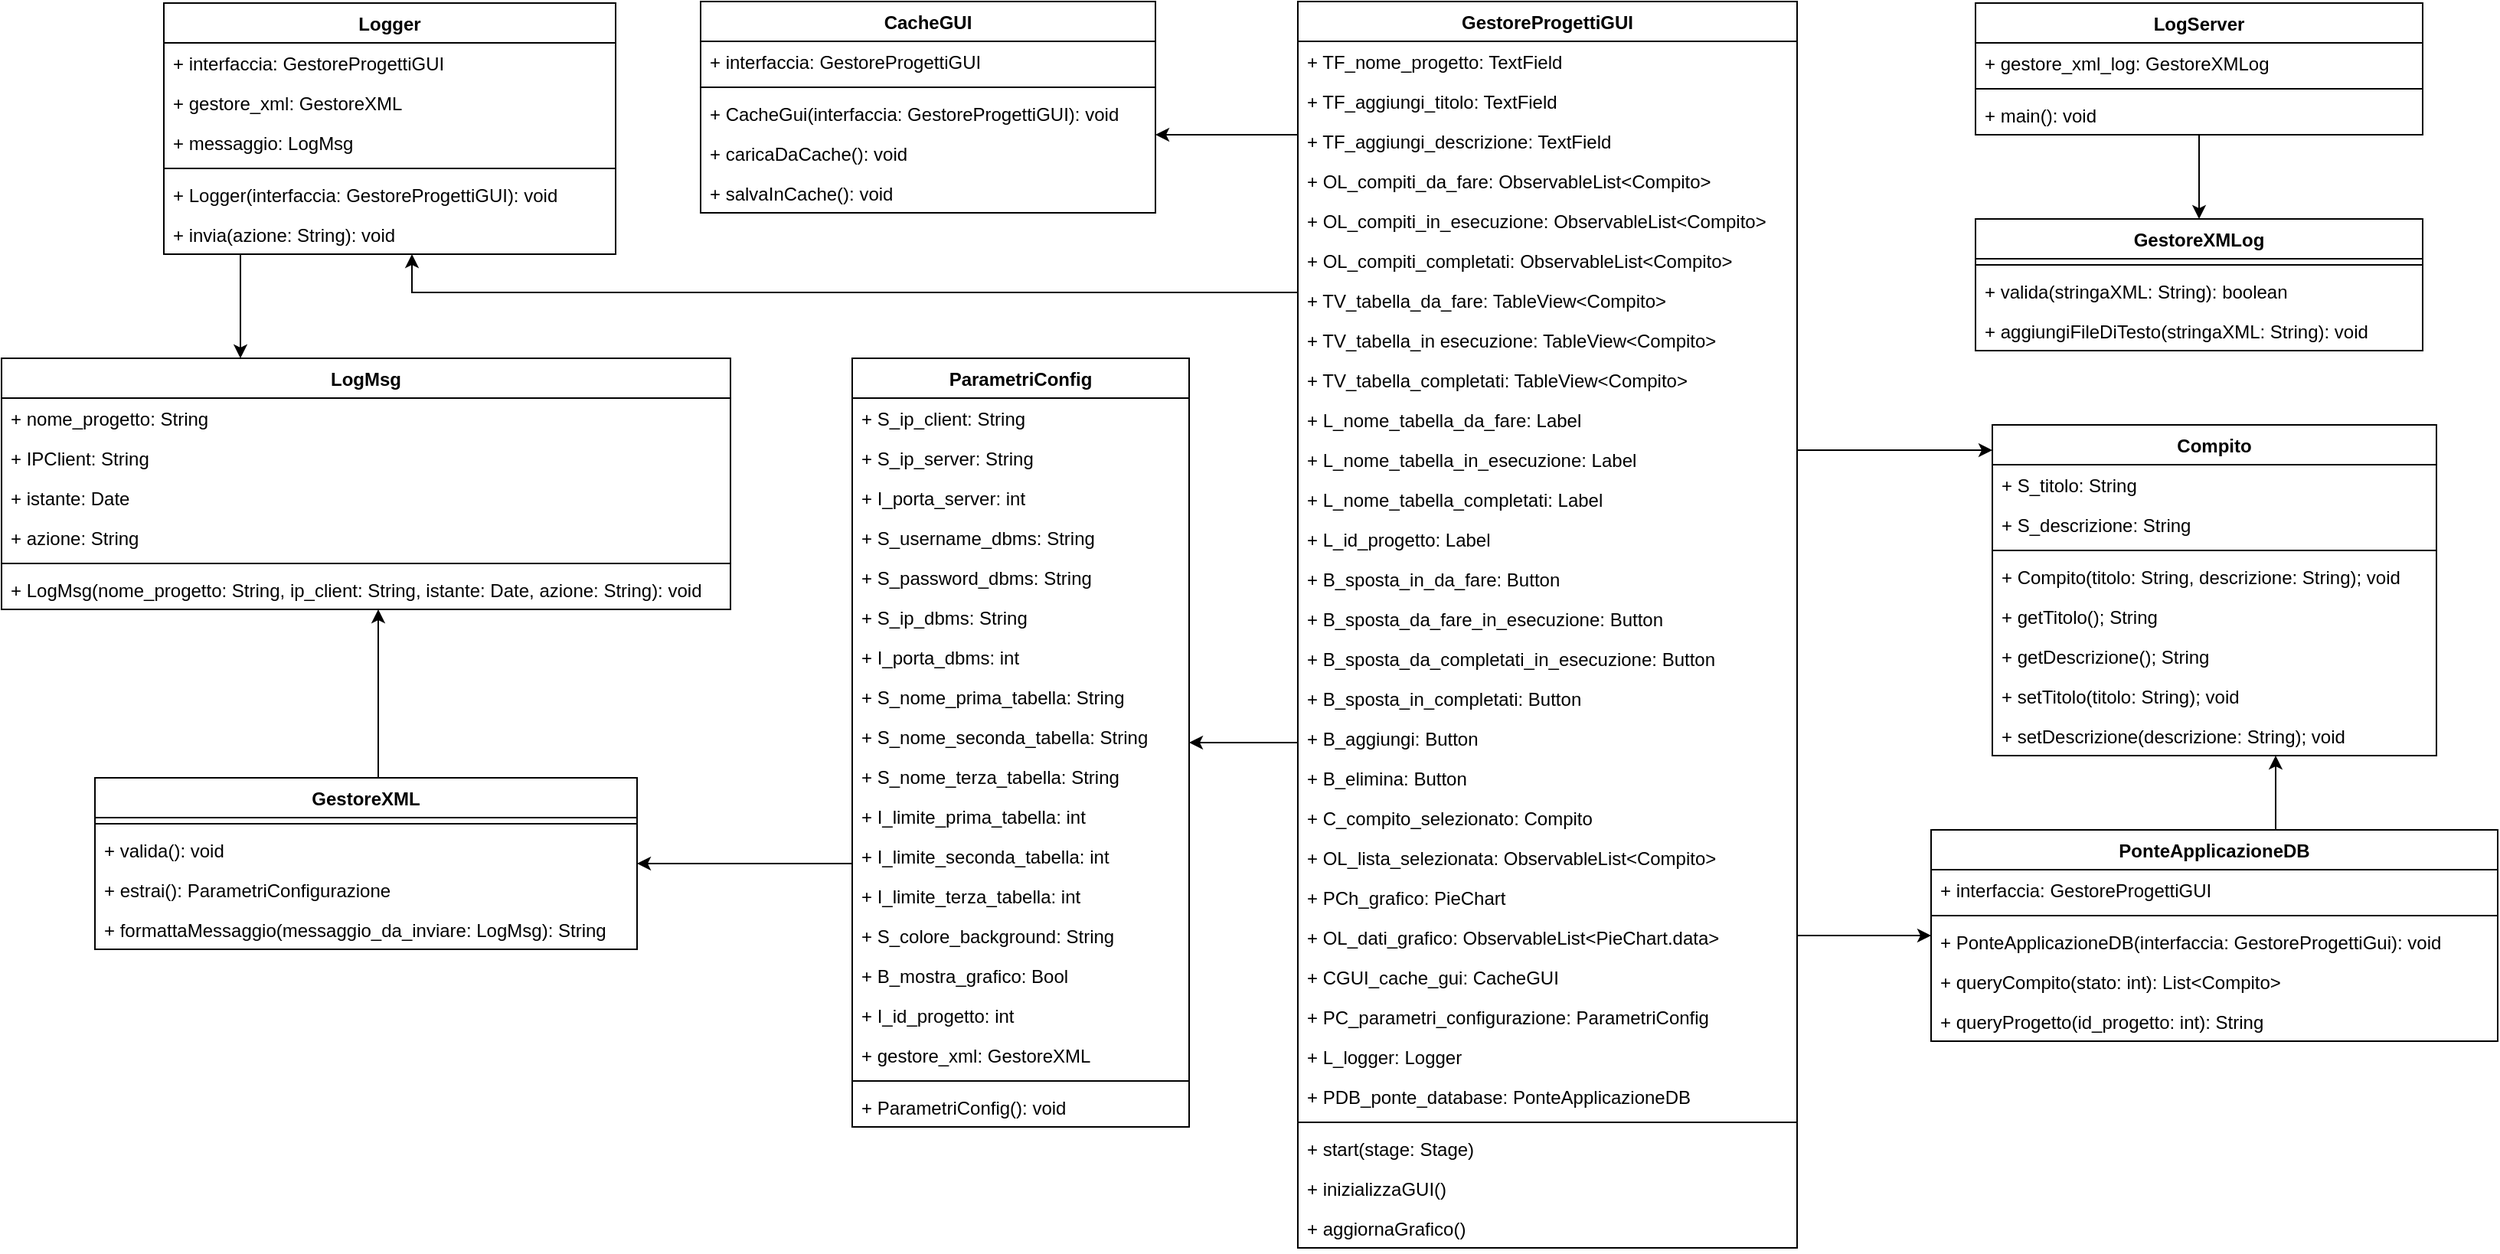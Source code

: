 <mxfile version="11.1.4" type="device"><diagram id="6nj99goFjxHXfL-2suWd" name="Page-1"><mxGraphModel dx="1449" dy="746" grid="0" gridSize="10" guides="1" tooltips="1" connect="1" arrows="1" fold="1" page="1" pageScale="1" pageWidth="1654" pageHeight="1169" background="none" math="0" shadow="0"><root><mxCell id="0"/><mxCell id="1" parent="0"/><mxCell id="vWWzzDCcb0T85775r7cs-12" value="" style="edgeStyle=orthogonalEdgeStyle;rounded=0;orthogonalLoop=1;jettySize=auto;html=1;" parent="1" source="vWWzzDCcb0T85775r7cs-1" target="vWWzzDCcb0T85775r7cs-8" edge="1"><mxGeometry relative="1" as="geometry"><Array as="points"><mxPoint x="843" y="594"/><mxPoint x="843" y="594"/></Array></mxGeometry></mxCell><mxCell id="vWWzzDCcb0T85775r7cs-17" value="" style="edgeStyle=orthogonalEdgeStyle;rounded=0;orthogonalLoop=1;jettySize=auto;html=1;" parent="1" source="vWWzzDCcb0T85775r7cs-1" target="vWWzzDCcb0T85775r7cs-13" edge="1"><mxGeometry relative="1" as="geometry"><Array as="points"><mxPoint x="799" y="197"/><mxPoint x="799" y="197"/></Array></mxGeometry></mxCell><mxCell id="KaFn5cHSQc4NppSN68tF-23" style="edgeStyle=orthogonalEdgeStyle;rounded=0;orthogonalLoop=1;jettySize=auto;html=1;" parent="1" source="vWWzzDCcb0T85775r7cs-1" target="KaFn5cHSQc4NppSN68tF-17" edge="1"><mxGeometry relative="1" as="geometry"><Array as="points"><mxPoint x="282" y="300"/></Array></mxGeometry></mxCell><mxCell id="vWWzzDCcb0T85775r7cs-1" value="GestoreProgettiGUI" style="swimlane;fontStyle=1;align=center;verticalAlign=top;childLayout=stackLayout;horizontal=1;startSize=26;horizontalStack=0;resizeParent=1;resizeParentMax=0;resizeLast=0;collapsible=1;marginBottom=0;perimeter=rectanglePerimeter;" parent="1" vertex="1"><mxGeometry x="860.5" y="110" width="326" height="814" as="geometry"><mxRectangle x="664" y="130" width="140" height="26" as="alternateBounds"/></mxGeometry></mxCell><mxCell id="vWWzzDCcb0T85775r7cs-2" value="+ TF_nome_progetto: TextField" style="text;strokeColor=none;fillColor=none;align=left;verticalAlign=top;spacingLeft=4;spacingRight=4;overflow=hidden;rotatable=0;points=[[0,0.5],[1,0.5]];portConstraint=eastwest;" parent="vWWzzDCcb0T85775r7cs-1" vertex="1"><mxGeometry y="26" width="326" height="26" as="geometry"/></mxCell><mxCell id="PXrPjaLNuYyIt7uztmEN-1" value="+ TF_aggiungi_titolo: TextField" style="text;strokeColor=none;fillColor=none;align=left;verticalAlign=top;spacingLeft=4;spacingRight=4;overflow=hidden;rotatable=0;points=[[0,0.5],[1,0.5]];portConstraint=eastwest;" vertex="1" parent="vWWzzDCcb0T85775r7cs-1"><mxGeometry y="52" width="326" height="26" as="geometry"/></mxCell><mxCell id="PXrPjaLNuYyIt7uztmEN-2" value="+ TF_aggiungi_descrizione: TextField" style="text;strokeColor=none;fillColor=none;align=left;verticalAlign=top;spacingLeft=4;spacingRight=4;overflow=hidden;rotatable=0;points=[[0,0.5],[1,0.5]];portConstraint=eastwest;" vertex="1" parent="vWWzzDCcb0T85775r7cs-1"><mxGeometry y="78" width="326" height="26" as="geometry"/></mxCell><mxCell id="vWWzzDCcb0T85775r7cs-53" value="+ OL_compiti_da_fare: ObservableList&lt;Compito&gt;" style="text;strokeColor=none;fillColor=none;align=left;verticalAlign=top;spacingLeft=4;spacingRight=4;overflow=hidden;rotatable=0;points=[[0,0.5],[1,0.5]];portConstraint=eastwest;" parent="vWWzzDCcb0T85775r7cs-1" vertex="1"><mxGeometry y="104" width="326" height="26" as="geometry"/></mxCell><mxCell id="dXpa8FaBh7qvM4R2iBo3-2" value="+ OL_compiti_in_esecuzione: ObservableList&lt;Compito&gt;" style="text;strokeColor=none;fillColor=none;align=left;verticalAlign=top;spacingLeft=4;spacingRight=4;overflow=hidden;rotatable=0;points=[[0,0.5],[1,0.5]];portConstraint=eastwest;" parent="vWWzzDCcb0T85775r7cs-1" vertex="1"><mxGeometry y="130" width="326" height="26" as="geometry"/></mxCell><mxCell id="dXpa8FaBh7qvM4R2iBo3-3" value="+ OL_compiti_completati: ObservableList&lt;Compito&gt;" style="text;strokeColor=none;fillColor=none;align=left;verticalAlign=top;spacingLeft=4;spacingRight=4;overflow=hidden;rotatable=0;points=[[0,0.5],[1,0.5]];portConstraint=eastwest;" parent="vWWzzDCcb0T85775r7cs-1" vertex="1"><mxGeometry y="156" width="326" height="26" as="geometry"/></mxCell><mxCell id="vWWzzDCcb0T85775r7cs-26" value="+ TV_tabella_da_fare: TableView&lt;Compito&gt;" style="text;strokeColor=none;fillColor=none;align=left;verticalAlign=top;spacingLeft=4;spacingRight=4;overflow=hidden;rotatable=0;points=[[0,0.5],[1,0.5]];portConstraint=eastwest;" parent="vWWzzDCcb0T85775r7cs-1" vertex="1"><mxGeometry y="182" width="326" height="26" as="geometry"/></mxCell><mxCell id="vWWzzDCcb0T85775r7cs-29" value="+ TV_tabella_in esecuzione: TableView&lt;Compito&gt;" style="text;strokeColor=none;fillColor=none;align=left;verticalAlign=top;spacingLeft=4;spacingRight=4;overflow=hidden;rotatable=0;points=[[0,0.5],[1,0.5]];portConstraint=eastwest;" parent="vWWzzDCcb0T85775r7cs-1" vertex="1"><mxGeometry y="208" width="326" height="26" as="geometry"/></mxCell><mxCell id="vWWzzDCcb0T85775r7cs-30" value="+ TV_tabella_completati: TableView&lt;Compito&gt;" style="text;strokeColor=none;fillColor=none;align=left;verticalAlign=top;spacingLeft=4;spacingRight=4;overflow=hidden;rotatable=0;points=[[0,0.5],[1,0.5]];portConstraint=eastwest;" parent="vWWzzDCcb0T85775r7cs-1" vertex="1"><mxGeometry y="234" width="326" height="26" as="geometry"/></mxCell><mxCell id="vWWzzDCcb0T85775r7cs-27" value="+ L_nome_tabella_da_fare: Label" style="text;strokeColor=none;fillColor=none;align=left;verticalAlign=top;spacingLeft=4;spacingRight=4;overflow=hidden;rotatable=0;points=[[0,0.5],[1,0.5]];portConstraint=eastwest;" parent="vWWzzDCcb0T85775r7cs-1" vertex="1"><mxGeometry y="260" width="326" height="26" as="geometry"/></mxCell><mxCell id="vWWzzDCcb0T85775r7cs-33" value="+ L_nome_tabella_in_esecuzione: Label" style="text;strokeColor=none;fillColor=none;align=left;verticalAlign=top;spacingLeft=4;spacingRight=4;overflow=hidden;rotatable=0;points=[[0,0.5],[1,0.5]];portConstraint=eastwest;" parent="vWWzzDCcb0T85775r7cs-1" vertex="1"><mxGeometry y="286" width="326" height="26" as="geometry"/></mxCell><mxCell id="vWWzzDCcb0T85775r7cs-34" value="+ L_nome_tabella_completati: Label" style="text;strokeColor=none;fillColor=none;align=left;verticalAlign=top;spacingLeft=4;spacingRight=4;overflow=hidden;rotatable=0;points=[[0,0.5],[1,0.5]];portConstraint=eastwest;" parent="vWWzzDCcb0T85775r7cs-1" vertex="1"><mxGeometry y="312" width="326" height="26" as="geometry"/></mxCell><mxCell id="KaFn5cHSQc4NppSN68tF-7" value="+ L_id_progetto: Label" style="text;strokeColor=none;fillColor=none;align=left;verticalAlign=top;spacingLeft=4;spacingRight=4;overflow=hidden;rotatable=0;points=[[0,0.5],[1,0.5]];portConstraint=eastwest;" parent="vWWzzDCcb0T85775r7cs-1" vertex="1"><mxGeometry y="338" width="326" height="26" as="geometry"/></mxCell><mxCell id="vWWzzDCcb0T85775r7cs-37" value="+ B_sposta_in_da_fare: Button" style="text;align=left;verticalAlign=top;spacingLeft=4;spacingRight=4;overflow=hidden;rotatable=0;points=[[0,0.5],[1,0.5]];portConstraint=eastwest;" parent="vWWzzDCcb0T85775r7cs-1" vertex="1"><mxGeometry y="364" width="326" height="26" as="geometry"/></mxCell><mxCell id="vWWzzDCcb0T85775r7cs-38" value="+ B_sposta_da_fare_in_esecuzione: Button" style="text;strokeColor=none;fillColor=none;align=left;verticalAlign=top;spacingLeft=4;spacingRight=4;overflow=hidden;rotatable=0;points=[[0,0.5],[1,0.5]];portConstraint=eastwest;" parent="vWWzzDCcb0T85775r7cs-1" vertex="1"><mxGeometry y="390" width="326" height="26" as="geometry"/></mxCell><mxCell id="vWWzzDCcb0T85775r7cs-39" value="+ B_sposta_da_completati_in_esecuzione: Button" style="text;strokeColor=none;fillColor=none;align=left;verticalAlign=top;spacingLeft=4;spacingRight=4;overflow=hidden;rotatable=0;points=[[0,0.5],[1,0.5]];portConstraint=eastwest;" parent="vWWzzDCcb0T85775r7cs-1" vertex="1"><mxGeometry y="416" width="326" height="26" as="geometry"/></mxCell><mxCell id="dXpa8FaBh7qvM4R2iBo3-4" value="+ B_sposta_in_completati: Button" style="text;strokeColor=none;fillColor=none;align=left;verticalAlign=top;spacingLeft=4;spacingRight=4;overflow=hidden;rotatable=0;points=[[0,0.5],[1,0.5]];portConstraint=eastwest;" parent="vWWzzDCcb0T85775r7cs-1" vertex="1"><mxGeometry y="442" width="326" height="26" as="geometry"/></mxCell><mxCell id="vWWzzDCcb0T85775r7cs-44" value="+ B_aggiungi: Button" style="text;strokeColor=none;fillColor=none;align=left;verticalAlign=top;spacingLeft=4;spacingRight=4;overflow=hidden;rotatable=0;points=[[0,0.5],[1,0.5]];portConstraint=eastwest;" parent="vWWzzDCcb0T85775r7cs-1" vertex="1"><mxGeometry y="468" width="326" height="26" as="geometry"/></mxCell><mxCell id="vWWzzDCcb0T85775r7cs-45" value="+ B_elimina: Button" style="text;strokeColor=none;fillColor=none;align=left;verticalAlign=top;spacingLeft=4;spacingRight=4;overflow=hidden;rotatable=0;points=[[0,0.5],[1,0.5]];portConstraint=eastwest;" parent="vWWzzDCcb0T85775r7cs-1" vertex="1"><mxGeometry y="494" width="326" height="26" as="geometry"/></mxCell><mxCell id="KaFn5cHSQc4NppSN68tF-2" value="+ C_compito_selezionato: Compito" style="text;strokeColor=none;fillColor=none;align=left;verticalAlign=top;spacingLeft=4;spacingRight=4;overflow=hidden;rotatable=0;points=[[0,0.5],[1,0.5]];portConstraint=eastwest;" parent="vWWzzDCcb0T85775r7cs-1" vertex="1"><mxGeometry y="520" width="326" height="26" as="geometry"/></mxCell><mxCell id="KaFn5cHSQc4NppSN68tF-3" value="+ OL_lista_selezionata: ObservableList&lt;Compito&gt;" style="text;strokeColor=none;fillColor=none;align=left;verticalAlign=top;spacingLeft=4;spacingRight=4;overflow=hidden;rotatable=0;points=[[0,0.5],[1,0.5]];portConstraint=eastwest;" parent="vWWzzDCcb0T85775r7cs-1" vertex="1"><mxGeometry y="546" width="326" height="26" as="geometry"/></mxCell><mxCell id="KaFn5cHSQc4NppSN68tF-4" value="+ PCh_grafico: PieChart" style="text;strokeColor=none;fillColor=none;align=left;verticalAlign=top;spacingLeft=4;spacingRight=4;overflow=hidden;rotatable=0;points=[[0,0.5],[1,0.5]];portConstraint=eastwest;" parent="vWWzzDCcb0T85775r7cs-1" vertex="1"><mxGeometry y="572" width="326" height="26" as="geometry"/></mxCell><mxCell id="KaFn5cHSQc4NppSN68tF-5" value="+ OL_dati_grafico: ObservableList&lt;PieChart.data&gt;" style="text;strokeColor=none;fillColor=none;align=left;verticalAlign=top;spacingLeft=4;spacingRight=4;overflow=hidden;rotatable=0;points=[[0,0.5],[1,0.5]];portConstraint=eastwest;" parent="vWWzzDCcb0T85775r7cs-1" vertex="1"><mxGeometry y="598" width="326" height="26" as="geometry"/></mxCell><mxCell id="vWWzzDCcb0T85775r7cs-40" value="+ CGUI_cache_gui: CacheGUI" style="text;strokeColor=none;fillColor=none;align=left;verticalAlign=top;spacingLeft=4;spacingRight=4;overflow=hidden;rotatable=0;points=[[0,0.5],[1,0.5]];portConstraint=eastwest;" parent="vWWzzDCcb0T85775r7cs-1" vertex="1"><mxGeometry y="624" width="326" height="26" as="geometry"/></mxCell><mxCell id="vWWzzDCcb0T85775r7cs-41" value="+ PC_parametri_configurazione: ParametriConfig" style="text;strokeColor=none;fillColor=none;align=left;verticalAlign=top;spacingLeft=4;spacingRight=4;overflow=hidden;rotatable=0;points=[[0,0.5],[1,0.5]];portConstraint=eastwest;" parent="vWWzzDCcb0T85775r7cs-1" vertex="1"><mxGeometry y="650" width="326" height="26" as="geometry"/></mxCell><mxCell id="KaFn5cHSQc4NppSN68tF-1" value="+ L_logger: Logger" style="text;strokeColor=none;fillColor=none;align=left;verticalAlign=top;spacingLeft=4;spacingRight=4;overflow=hidden;rotatable=0;points=[[0,0.5],[1,0.5]];portConstraint=eastwest;" parent="vWWzzDCcb0T85775r7cs-1" vertex="1"><mxGeometry y="676" width="326" height="26" as="geometry"/></mxCell><mxCell id="KaFn5cHSQc4NppSN68tF-6" value="+ PDB_ponte_database: PonteApplicazioneDB" style="text;strokeColor=none;fillColor=none;align=left;verticalAlign=top;spacingLeft=4;spacingRight=4;overflow=hidden;rotatable=0;points=[[0,0.5],[1,0.5]];portConstraint=eastwest;" parent="vWWzzDCcb0T85775r7cs-1" vertex="1"><mxGeometry y="702" width="326" height="26" as="geometry"/></mxCell><mxCell id="vWWzzDCcb0T85775r7cs-3" value="" style="line;strokeWidth=1;fillColor=none;align=left;verticalAlign=middle;spacingTop=-1;spacingLeft=3;spacingRight=3;rotatable=0;labelPosition=right;points=[];portConstraint=eastwest;" parent="vWWzzDCcb0T85775r7cs-1" vertex="1"><mxGeometry y="728" width="326" height="8" as="geometry"/></mxCell><mxCell id="vWWzzDCcb0T85775r7cs-4" value="+ start(stage: Stage)" style="text;strokeColor=none;fillColor=none;align=left;verticalAlign=top;spacingLeft=4;spacingRight=4;overflow=hidden;rotatable=0;points=[[0,0.5],[1,0.5]];portConstraint=eastwest;" parent="vWWzzDCcb0T85775r7cs-1" vertex="1"><mxGeometry y="736" width="326" height="26" as="geometry"/></mxCell><mxCell id="vWWzzDCcb0T85775r7cs-66" value="+ inizializzaGUI()" style="text;strokeColor=none;fillColor=none;align=left;verticalAlign=top;spacingLeft=4;spacingRight=4;overflow=hidden;rotatable=0;points=[[0,0.5],[1,0.5]];portConstraint=eastwest;" parent="vWWzzDCcb0T85775r7cs-1" vertex="1"><mxGeometry y="762" width="326" height="26" as="geometry"/></mxCell><mxCell id="KaFn5cHSQc4NppSN68tF-8" value="+ aggiornaGrafico()" style="text;strokeColor=none;fillColor=none;align=left;verticalAlign=top;spacingLeft=4;spacingRight=4;overflow=hidden;rotatable=0;points=[[0,0.5],[1,0.5]];portConstraint=eastwest;" parent="vWWzzDCcb0T85775r7cs-1" vertex="1"><mxGeometry y="788" width="326" height="26" as="geometry"/></mxCell><mxCell id="vWWzzDCcb0T85775r7cs-52" value="" style="edgeStyle=orthogonalEdgeStyle;rounded=0;orthogonalLoop=1;jettySize=auto;html=1;" parent="1" source="vWWzzDCcb0T85775r7cs-1" target="vWWzzDCcb0T85775r7cs-48" edge="1"><mxGeometry relative="1" as="geometry"><Array as="points"><mxPoint x="1286" y="403"/><mxPoint x="1286" y="403"/></Array></mxGeometry></mxCell><mxCell id="vWWzzDCcb0T85775r7cs-13" value="CacheGUI" style="swimlane;fontStyle=1;align=center;verticalAlign=top;childLayout=stackLayout;horizontal=1;startSize=26;horizontalStack=0;resizeParent=1;resizeParentMax=0;resizeLast=0;collapsible=1;marginBottom=0;" parent="1" vertex="1"><mxGeometry x="470.5" y="110" width="297" height="138" as="geometry"/></mxCell><mxCell id="vWWzzDCcb0T85775r7cs-14" value="+ interfaccia: GestoreProgettiGUI" style="text;strokeColor=none;fillColor=none;align=left;verticalAlign=top;spacingLeft=4;spacingRight=4;overflow=hidden;rotatable=0;points=[[0,0.5],[1,0.5]];portConstraint=eastwest;" parent="vWWzzDCcb0T85775r7cs-13" vertex="1"><mxGeometry y="26" width="297" height="26" as="geometry"/></mxCell><mxCell id="vWWzzDCcb0T85775r7cs-15" value="" style="line;strokeWidth=1;fillColor=none;align=left;verticalAlign=middle;spacingTop=-1;spacingLeft=3;spacingRight=3;rotatable=0;labelPosition=right;points=[];portConstraint=eastwest;" parent="vWWzzDCcb0T85775r7cs-13" vertex="1"><mxGeometry y="52" width="297" height="8" as="geometry"/></mxCell><mxCell id="vWWzzDCcb0T85775r7cs-16" value="+ CacheGui(interfaccia: GestoreProgettiGUI): void" style="text;strokeColor=none;fillColor=none;align=left;verticalAlign=top;spacingLeft=4;spacingRight=4;overflow=hidden;rotatable=0;points=[[0,0.5],[1,0.5]];portConstraint=eastwest;" parent="vWWzzDCcb0T85775r7cs-13" vertex="1"><mxGeometry y="60" width="297" height="26" as="geometry"/></mxCell><mxCell id="KaFn5cHSQc4NppSN68tF-12" value="+ caricaDaCache(): void" style="text;strokeColor=none;fillColor=none;align=left;verticalAlign=top;spacingLeft=4;spacingRight=4;overflow=hidden;rotatable=0;points=[[0,0.5],[1,0.5]];portConstraint=eastwest;" parent="vWWzzDCcb0T85775r7cs-13" vertex="1"><mxGeometry y="86" width="297" height="26" as="geometry"/></mxCell><mxCell id="KaFn5cHSQc4NppSN68tF-13" value="+ salvaInCache(): void" style="text;strokeColor=none;fillColor=none;align=left;verticalAlign=top;spacingLeft=4;spacingRight=4;overflow=hidden;rotatable=0;points=[[0,0.5],[1,0.5]];portConstraint=eastwest;" parent="vWWzzDCcb0T85775r7cs-13" vertex="1"><mxGeometry y="112" width="297" height="26" as="geometry"/></mxCell><mxCell id="guGwcE-C-cMD1hSGX_DN-12" value="" style="edgeStyle=orthogonalEdgeStyle;rounded=0;orthogonalLoop=1;jettySize=auto;html=1;" parent="1" source="vWWzzDCcb0T85775r7cs-1" target="guGwcE-C-cMD1hSGX_DN-23" edge="1"><mxGeometry relative="1" as="geometry"><Array as="points"><mxPoint x="1211" y="720"/><mxPoint x="1211" y="720"/></Array></mxGeometry></mxCell><mxCell id="vWWzzDCcb0T85775r7cs-48" value="Compito" style="swimlane;fontStyle=1;align=center;verticalAlign=top;childLayout=stackLayout;horizontal=1;startSize=26;horizontalStack=0;resizeParent=1;resizeParentMax=0;resizeLast=0;collapsible=1;marginBottom=0;" parent="1" vertex="1"><mxGeometry x="1314" y="386.5" width="290" height="216" as="geometry"/></mxCell><mxCell id="vWWzzDCcb0T85775r7cs-49" value="+ S_titolo: String" style="text;strokeColor=none;fillColor=none;align=left;verticalAlign=top;spacingLeft=4;spacingRight=4;overflow=hidden;rotatable=0;points=[[0,0.5],[1,0.5]];portConstraint=eastwest;" parent="vWWzzDCcb0T85775r7cs-48" vertex="1"><mxGeometry y="26" width="290" height="26" as="geometry"/></mxCell><mxCell id="vWWzzDCcb0T85775r7cs-54" value="+ S_descrizione: String" style="text;strokeColor=none;fillColor=none;align=left;verticalAlign=top;spacingLeft=4;spacingRight=4;overflow=hidden;rotatable=0;points=[[0,0.5],[1,0.5]];portConstraint=eastwest;" parent="vWWzzDCcb0T85775r7cs-48" vertex="1"><mxGeometry y="52" width="290" height="26" as="geometry"/></mxCell><mxCell id="vWWzzDCcb0T85775r7cs-50" value="" style="line;strokeWidth=1;fillColor=none;align=left;verticalAlign=middle;spacingTop=-1;spacingLeft=3;spacingRight=3;rotatable=0;labelPosition=right;points=[];portConstraint=eastwest;" parent="vWWzzDCcb0T85775r7cs-48" vertex="1"><mxGeometry y="78" width="290" height="8" as="geometry"/></mxCell><mxCell id="vWWzzDCcb0T85775r7cs-51" value="+ Compito(titolo: String, descrizione: String); void" style="text;strokeColor=none;fillColor=none;align=left;verticalAlign=top;spacingLeft=4;spacingRight=4;overflow=hidden;rotatable=0;points=[[0,0.5],[1,0.5]];portConstraint=eastwest;" parent="vWWzzDCcb0T85775r7cs-48" vertex="1"><mxGeometry y="86" width="290" height="26" as="geometry"/></mxCell><mxCell id="KaFn5cHSQc4NppSN68tF-35" value="+ getTitolo(); String" style="text;strokeColor=none;fillColor=none;align=left;verticalAlign=top;spacingLeft=4;spacingRight=4;overflow=hidden;rotatable=0;points=[[0,0.5],[1,0.5]];portConstraint=eastwest;" parent="vWWzzDCcb0T85775r7cs-48" vertex="1"><mxGeometry y="112" width="290" height="26" as="geometry"/></mxCell><mxCell id="KaFn5cHSQc4NppSN68tF-37" value="+ getDescrizione(); String" style="text;strokeColor=none;fillColor=none;align=left;verticalAlign=top;spacingLeft=4;spacingRight=4;overflow=hidden;rotatable=0;points=[[0,0.5],[1,0.5]];portConstraint=eastwest;" parent="vWWzzDCcb0T85775r7cs-48" vertex="1"><mxGeometry y="138" width="290" height="26" as="geometry"/></mxCell><mxCell id="KaFn5cHSQc4NppSN68tF-36" value="+ setTitolo(titolo: String); void" style="text;strokeColor=none;fillColor=none;align=left;verticalAlign=top;spacingLeft=4;spacingRight=4;overflow=hidden;rotatable=0;points=[[0,0.5],[1,0.5]];portConstraint=eastwest;" parent="vWWzzDCcb0T85775r7cs-48" vertex="1"><mxGeometry y="164" width="290" height="26" as="geometry"/></mxCell><mxCell id="KaFn5cHSQc4NppSN68tF-38" value="+ setDescrizione(descrizione: String); void" style="text;strokeColor=none;fillColor=none;align=left;verticalAlign=top;spacingLeft=4;spacingRight=4;overflow=hidden;rotatable=0;points=[[0,0.5],[1,0.5]];portConstraint=eastwest;" parent="vWWzzDCcb0T85775r7cs-48" vertex="1"><mxGeometry y="190" width="290" height="26" as="geometry"/></mxCell><mxCell id="KaFn5cHSQc4NppSN68tF-61" style="edgeStyle=orthogonalEdgeStyle;rounded=0;orthogonalLoop=1;jettySize=auto;html=1;" parent="1" source="vWWzzDCcb0T85775r7cs-8" target="KaFn5cHSQc4NppSN68tF-52" edge="1"><mxGeometry relative="1" as="geometry"><Array as="points"><mxPoint x="539" y="673"/><mxPoint x="539" y="673"/></Array></mxGeometry></mxCell><mxCell id="vWWzzDCcb0T85775r7cs-8" value="ParametriConfig" style="swimlane;fontStyle=1;align=center;verticalAlign=top;childLayout=stackLayout;horizontal=1;startSize=26;horizontalStack=0;resizeParent=1;resizeParentMax=0;resizeLast=0;collapsible=1;marginBottom=0;" parent="1" vertex="1"><mxGeometry x="569.5" y="343" width="220" height="502" as="geometry"/></mxCell><mxCell id="vWWzzDCcb0T85775r7cs-9" value="+ S_ip_client: String" style="text;strokeColor=none;fillColor=none;align=left;verticalAlign=top;spacingLeft=4;spacingRight=4;overflow=hidden;rotatable=0;points=[[0,0.5],[1,0.5]];portConstraint=eastwest;" parent="vWWzzDCcb0T85775r7cs-8" vertex="1"><mxGeometry y="26" width="220" height="26" as="geometry"/></mxCell><mxCell id="vWWzzDCcb0T85775r7cs-56" value="+ S_ip_server: String" style="text;strokeColor=none;fillColor=none;align=left;verticalAlign=top;spacingLeft=4;spacingRight=4;overflow=hidden;rotatable=0;points=[[0,0.5],[1,0.5]];portConstraint=eastwest;" parent="vWWzzDCcb0T85775r7cs-8" vertex="1"><mxGeometry y="52" width="220" height="26" as="geometry"/></mxCell><mxCell id="vWWzzDCcb0T85775r7cs-57" value="+ I_porta_server: int" style="text;strokeColor=none;fillColor=none;align=left;verticalAlign=top;spacingLeft=4;spacingRight=4;overflow=hidden;rotatable=0;points=[[0,0.5],[1,0.5]];portConstraint=eastwest;" parent="vWWzzDCcb0T85775r7cs-8" vertex="1"><mxGeometry y="78" width="220" height="26" as="geometry"/></mxCell><mxCell id="vWWzzDCcb0T85775r7cs-58" value="+ S_username_dbms: String" style="text;strokeColor=none;fillColor=none;align=left;verticalAlign=top;spacingLeft=4;spacingRight=4;overflow=hidden;rotatable=0;points=[[0,0.5],[1,0.5]];portConstraint=eastwest;" parent="vWWzzDCcb0T85775r7cs-8" vertex="1"><mxGeometry y="104" width="220" height="26" as="geometry"/></mxCell><mxCell id="vWWzzDCcb0T85775r7cs-59" value="+ S_password_dbms: String" style="text;strokeColor=none;fillColor=none;align=left;verticalAlign=top;spacingLeft=4;spacingRight=4;overflow=hidden;rotatable=0;points=[[0,0.5],[1,0.5]];portConstraint=eastwest;" parent="vWWzzDCcb0T85775r7cs-8" vertex="1"><mxGeometry y="130" width="220" height="26" as="geometry"/></mxCell><mxCell id="KaFn5cHSQc4NppSN68tF-56" value="+ S_ip_dbms: String" style="text;strokeColor=none;fillColor=none;align=left;verticalAlign=top;spacingLeft=4;spacingRight=4;overflow=hidden;rotatable=0;points=[[0,0.5],[1,0.5]];portConstraint=eastwest;" parent="vWWzzDCcb0T85775r7cs-8" vertex="1"><mxGeometry y="156" width="220" height="26" as="geometry"/></mxCell><mxCell id="KaFn5cHSQc4NppSN68tF-57" value="+ I_porta_dbms: int" style="text;strokeColor=none;fillColor=none;align=left;verticalAlign=top;spacingLeft=4;spacingRight=4;overflow=hidden;rotatable=0;points=[[0,0.5],[1,0.5]];portConstraint=eastwest;" parent="vWWzzDCcb0T85775r7cs-8" vertex="1"><mxGeometry y="182" width="220" height="26" as="geometry"/></mxCell><mxCell id="vWWzzDCcb0T85775r7cs-60" value="+ S_nome_prima_tabella: String" style="text;strokeColor=none;fillColor=none;align=left;verticalAlign=top;spacingLeft=4;spacingRight=4;overflow=hidden;rotatable=0;points=[[0,0.5],[1,0.5]];portConstraint=eastwest;" parent="vWWzzDCcb0T85775r7cs-8" vertex="1"><mxGeometry y="208" width="220" height="26" as="geometry"/></mxCell><mxCell id="vWWzzDCcb0T85775r7cs-61" value="+ S_nome_seconda_tabella: String" style="text;strokeColor=none;fillColor=none;align=left;verticalAlign=top;spacingLeft=4;spacingRight=4;overflow=hidden;rotatable=0;points=[[0,0.5],[1,0.5]];portConstraint=eastwest;" parent="vWWzzDCcb0T85775r7cs-8" vertex="1"><mxGeometry y="234" width="220" height="26" as="geometry"/></mxCell><mxCell id="vWWzzDCcb0T85775r7cs-62" value="+ S_nome_terza_tabella: String" style="text;strokeColor=none;fillColor=none;align=left;verticalAlign=top;spacingLeft=4;spacingRight=4;overflow=hidden;rotatable=0;points=[[0,0.5],[1,0.5]];portConstraint=eastwest;" parent="vWWzzDCcb0T85775r7cs-8" vertex="1"><mxGeometry y="260" width="220" height="26" as="geometry"/></mxCell><mxCell id="vWWzzDCcb0T85775r7cs-63" value="+ I_limite_prima_tabella: int" style="text;strokeColor=none;fillColor=none;align=left;verticalAlign=top;spacingLeft=4;spacingRight=4;overflow=hidden;rotatable=0;points=[[0,0.5],[1,0.5]];portConstraint=eastwest;" parent="vWWzzDCcb0T85775r7cs-8" vertex="1"><mxGeometry y="286" width="220" height="26" as="geometry"/></mxCell><mxCell id="vWWzzDCcb0T85775r7cs-64" value="+ I_limite_seconda_tabella: int" style="text;strokeColor=none;fillColor=none;align=left;verticalAlign=top;spacingLeft=4;spacingRight=4;overflow=hidden;rotatable=0;points=[[0,0.5],[1,0.5]];portConstraint=eastwest;" parent="vWWzzDCcb0T85775r7cs-8" vertex="1"><mxGeometry y="312" width="220" height="26" as="geometry"/></mxCell><mxCell id="vWWzzDCcb0T85775r7cs-65" value="+ I_limite_terza_tabella: int" style="text;strokeColor=none;fillColor=none;align=left;verticalAlign=top;spacingLeft=4;spacingRight=4;overflow=hidden;rotatable=0;points=[[0,0.5],[1,0.5]];portConstraint=eastwest;" parent="vWWzzDCcb0T85775r7cs-8" vertex="1"><mxGeometry y="338" width="220" height="26" as="geometry"/></mxCell><mxCell id="guGwcE-C-cMD1hSGX_DN-1" value="+ S_colore_background: String" style="text;strokeColor=none;fillColor=none;align=left;verticalAlign=top;spacingLeft=4;spacingRight=4;overflow=hidden;rotatable=0;points=[[0,0.5],[1,0.5]];portConstraint=eastwest;" parent="vWWzzDCcb0T85775r7cs-8" vertex="1"><mxGeometry y="364" width="220" height="26" as="geometry"/></mxCell><mxCell id="guGwcE-C-cMD1hSGX_DN-2" value="+ B_mostra_grafico: Bool" style="text;strokeColor=none;fillColor=none;align=left;verticalAlign=top;spacingLeft=4;spacingRight=4;overflow=hidden;rotatable=0;points=[[0,0.5],[1,0.5]];portConstraint=eastwest;" parent="vWWzzDCcb0T85775r7cs-8" vertex="1"><mxGeometry y="390" width="220" height="26" as="geometry"/></mxCell><mxCell id="KaFn5cHSQc4NppSN68tF-58" value="+ I_id_progetto: int" style="text;strokeColor=none;fillColor=none;align=left;verticalAlign=top;spacingLeft=4;spacingRight=4;overflow=hidden;rotatable=0;points=[[0,0.5],[1,0.5]];portConstraint=eastwest;" parent="vWWzzDCcb0T85775r7cs-8" vertex="1"><mxGeometry y="416" width="220" height="26" as="geometry"/></mxCell><mxCell id="KaFn5cHSQc4NppSN68tF-59" value="+ gestore_xml: GestoreXML" style="text;strokeColor=none;fillColor=none;align=left;verticalAlign=top;spacingLeft=4;spacingRight=4;overflow=hidden;rotatable=0;points=[[0,0.5],[1,0.5]];portConstraint=eastwest;" parent="vWWzzDCcb0T85775r7cs-8" vertex="1"><mxGeometry y="442" width="220" height="26" as="geometry"/></mxCell><mxCell id="vWWzzDCcb0T85775r7cs-10" value="" style="line;strokeWidth=1;fillColor=none;align=left;verticalAlign=middle;spacingTop=-1;spacingLeft=3;spacingRight=3;rotatable=0;labelPosition=right;points=[];portConstraint=eastwest;" parent="vWWzzDCcb0T85775r7cs-8" vertex="1"><mxGeometry y="468" width="220" height="8" as="geometry"/></mxCell><mxCell id="vWWzzDCcb0T85775r7cs-11" value="+ ParametriConfig(): void" style="text;strokeColor=none;fillColor=none;align=left;verticalAlign=top;spacingLeft=4;spacingRight=4;overflow=hidden;rotatable=0;points=[[0,0.5],[1,0.5]];portConstraint=eastwest;" parent="vWWzzDCcb0T85775r7cs-8" vertex="1"><mxGeometry y="476" width="220" height="26" as="geometry"/></mxCell><mxCell id="guGwcE-C-cMD1hSGX_DN-23" value="PonteApplicazioneDB" style="swimlane;fontStyle=1;align=center;verticalAlign=top;childLayout=stackLayout;horizontal=1;startSize=26;horizontalStack=0;resizeParent=1;resizeParentMax=0;resizeLast=0;collapsible=1;marginBottom=0;" parent="1" vertex="1"><mxGeometry x="1274" y="651" width="370" height="138" as="geometry"/></mxCell><mxCell id="guGwcE-C-cMD1hSGX_DN-24" value="+ interfaccia: GestoreProgettiGUI" style="text;strokeColor=none;fillColor=none;align=left;verticalAlign=top;spacingLeft=4;spacingRight=4;overflow=hidden;rotatable=0;points=[[0,0.5],[1,0.5]];portConstraint=eastwest;" parent="guGwcE-C-cMD1hSGX_DN-23" vertex="1"><mxGeometry y="26" width="370" height="26" as="geometry"/></mxCell><mxCell id="guGwcE-C-cMD1hSGX_DN-27" value="" style="line;strokeWidth=1;fillColor=none;align=left;verticalAlign=middle;spacingTop=-1;spacingLeft=3;spacingRight=3;rotatable=0;labelPosition=right;points=[];portConstraint=eastwest;" parent="guGwcE-C-cMD1hSGX_DN-23" vertex="1"><mxGeometry y="52" width="370" height="8" as="geometry"/></mxCell><mxCell id="guGwcE-C-cMD1hSGX_DN-28" value="+ PonteApplicazioneDB(interfaccia: GestoreProgettiGui): void" style="text;strokeColor=none;fillColor=none;align=left;verticalAlign=top;spacingLeft=4;spacingRight=4;overflow=hidden;rotatable=0;points=[[0,0.5],[1,0.5]];portConstraint=eastwest;" parent="guGwcE-C-cMD1hSGX_DN-23" vertex="1"><mxGeometry y="60" width="370" height="26" as="geometry"/></mxCell><mxCell id="KaFn5cHSQc4NppSN68tF-14" value="+ queryCompito(stato: int): List&lt;Compito&gt;" style="text;strokeColor=none;fillColor=none;align=left;verticalAlign=top;spacingLeft=4;spacingRight=4;overflow=hidden;rotatable=0;points=[[0,0.5],[1,0.5]];portConstraint=eastwest;" parent="guGwcE-C-cMD1hSGX_DN-23" vertex="1"><mxGeometry y="86" width="370" height="26" as="geometry"/></mxCell><mxCell id="KaFn5cHSQc4NppSN68tF-15" value="+ queryProgetto(id_progetto: int): String" style="text;strokeColor=none;fillColor=none;align=left;verticalAlign=top;spacingLeft=4;spacingRight=4;overflow=hidden;rotatable=0;points=[[0,0.5],[1,0.5]];portConstraint=eastwest;" parent="guGwcE-C-cMD1hSGX_DN-23" vertex="1"><mxGeometry y="112" width="370" height="26" as="geometry"/></mxCell><mxCell id="KaFn5cHSQc4NppSN68tF-16" style="edgeStyle=orthogonalEdgeStyle;rounded=0;orthogonalLoop=1;jettySize=auto;html=1;" parent="1" source="guGwcE-C-cMD1hSGX_DN-23" target="vWWzzDCcb0T85775r7cs-48" edge="1"><mxGeometry relative="1" as="geometry"><Array as="points"><mxPoint x="1499" y="633"/><mxPoint x="1499" y="633"/></Array></mxGeometry></mxCell><mxCell id="KaFn5cHSQc4NppSN68tF-34" style="edgeStyle=orthogonalEdgeStyle;rounded=0;orthogonalLoop=1;jettySize=auto;html=1;" parent="1" source="KaFn5cHSQc4NppSN68tF-17" target="KaFn5cHSQc4NppSN68tF-26" edge="1"><mxGeometry relative="1" as="geometry"><Array as="points"><mxPoint x="170" y="300"/><mxPoint x="170" y="300"/></Array></mxGeometry></mxCell><mxCell id="KaFn5cHSQc4NppSN68tF-17" value="Logger" style="swimlane;fontStyle=1;align=center;verticalAlign=top;childLayout=stackLayout;horizontal=1;startSize=26;horizontalStack=0;resizeParent=1;resizeParentMax=0;resizeLast=0;collapsible=1;marginBottom=0;" parent="1" vertex="1"><mxGeometry x="120" y="111" width="295" height="164" as="geometry"/></mxCell><mxCell id="KaFn5cHSQc4NppSN68tF-18" value="+ interfaccia: GestoreProgettiGUI" style="text;strokeColor=none;fillColor=none;align=left;verticalAlign=top;spacingLeft=4;spacingRight=4;overflow=hidden;rotatable=0;points=[[0,0.5],[1,0.5]];portConstraint=eastwest;" parent="KaFn5cHSQc4NppSN68tF-17" vertex="1"><mxGeometry y="26" width="295" height="26" as="geometry"/></mxCell><mxCell id="KaFn5cHSQc4NppSN68tF-24" value="+ gestore_xml: GestoreXML" style="text;strokeColor=none;fillColor=none;align=left;verticalAlign=top;spacingLeft=4;spacingRight=4;overflow=hidden;rotatable=0;points=[[0,0.5],[1,0.5]];portConstraint=eastwest;" parent="KaFn5cHSQc4NppSN68tF-17" vertex="1"><mxGeometry y="52" width="295" height="26" as="geometry"/></mxCell><mxCell id="KaFn5cHSQc4NppSN68tF-25" value="+ messaggio: LogMsg" style="text;strokeColor=none;fillColor=none;align=left;verticalAlign=top;spacingLeft=4;spacingRight=4;overflow=hidden;rotatable=0;points=[[0,0.5],[1,0.5]];portConstraint=eastwest;" parent="KaFn5cHSQc4NppSN68tF-17" vertex="1"><mxGeometry y="78" width="295" height="26" as="geometry"/></mxCell><mxCell id="KaFn5cHSQc4NppSN68tF-19" value="" style="line;strokeWidth=1;fillColor=none;align=left;verticalAlign=middle;spacingTop=-1;spacingLeft=3;spacingRight=3;rotatable=0;labelPosition=right;points=[];portConstraint=eastwest;" parent="KaFn5cHSQc4NppSN68tF-17" vertex="1"><mxGeometry y="104" width="295" height="8" as="geometry"/></mxCell><mxCell id="KaFn5cHSQc4NppSN68tF-20" value="+ Logger(interfaccia: GestoreProgettiGUI): void" style="text;strokeColor=none;fillColor=none;align=left;verticalAlign=top;spacingLeft=4;spacingRight=4;overflow=hidden;rotatable=0;points=[[0,0.5],[1,0.5]];portConstraint=eastwest;" parent="KaFn5cHSQc4NppSN68tF-17" vertex="1"><mxGeometry y="112" width="295" height="26" as="geometry"/></mxCell><mxCell id="KaFn5cHSQc4NppSN68tF-21" value="+ invia(azione: String): void" style="text;strokeColor=none;fillColor=none;align=left;verticalAlign=top;spacingLeft=4;spacingRight=4;overflow=hidden;rotatable=0;points=[[0,0.5],[1,0.5]];portConstraint=eastwest;" parent="KaFn5cHSQc4NppSN68tF-17" vertex="1"><mxGeometry y="138" width="295" height="26" as="geometry"/></mxCell><mxCell id="KaFn5cHSQc4NppSN68tF-26" value="LogMsg" style="swimlane;fontStyle=1;align=center;verticalAlign=top;childLayout=stackLayout;horizontal=1;startSize=26;horizontalStack=0;resizeParent=1;resizeParentMax=0;resizeLast=0;collapsible=1;marginBottom=0;" parent="1" vertex="1"><mxGeometry x="14" y="343" width="476" height="164" as="geometry"/></mxCell><mxCell id="KaFn5cHSQc4NppSN68tF-27" value="+ nome_progetto: String" style="text;strokeColor=none;fillColor=none;align=left;verticalAlign=top;spacingLeft=4;spacingRight=4;overflow=hidden;rotatable=0;points=[[0,0.5],[1,0.5]];portConstraint=eastwest;" parent="KaFn5cHSQc4NppSN68tF-26" vertex="1"><mxGeometry y="26" width="476" height="26" as="geometry"/></mxCell><mxCell id="KaFn5cHSQc4NppSN68tF-28" value="+ IPClient: String" style="text;strokeColor=none;fillColor=none;align=left;verticalAlign=top;spacingLeft=4;spacingRight=4;overflow=hidden;rotatable=0;points=[[0,0.5],[1,0.5]];portConstraint=eastwest;" parent="KaFn5cHSQc4NppSN68tF-26" vertex="1"><mxGeometry y="52" width="476" height="26" as="geometry"/></mxCell><mxCell id="KaFn5cHSQc4NppSN68tF-29" value="+ istante: Date" style="text;strokeColor=none;fillColor=none;align=left;verticalAlign=top;spacingLeft=4;spacingRight=4;overflow=hidden;rotatable=0;points=[[0,0.5],[1,0.5]];portConstraint=eastwest;" parent="KaFn5cHSQc4NppSN68tF-26" vertex="1"><mxGeometry y="78" width="476" height="26" as="geometry"/></mxCell><mxCell id="KaFn5cHSQc4NppSN68tF-33" value="+ azione: String" style="text;strokeColor=none;fillColor=none;align=left;verticalAlign=top;spacingLeft=4;spacingRight=4;overflow=hidden;rotatable=0;points=[[0,0.5],[1,0.5]];portConstraint=eastwest;" parent="KaFn5cHSQc4NppSN68tF-26" vertex="1"><mxGeometry y="104" width="476" height="26" as="geometry"/></mxCell><mxCell id="KaFn5cHSQc4NppSN68tF-30" value="" style="line;strokeWidth=1;fillColor=none;align=left;verticalAlign=middle;spacingTop=-1;spacingLeft=3;spacingRight=3;rotatable=0;labelPosition=right;points=[];portConstraint=eastwest;" parent="KaFn5cHSQc4NppSN68tF-26" vertex="1"><mxGeometry y="130" width="476" height="8" as="geometry"/></mxCell><mxCell id="KaFn5cHSQc4NppSN68tF-31" value="+ LogMsg(nome_progetto: String, ip_client: String, istante: Date, azione: String): void" style="text;strokeColor=none;fillColor=none;align=left;verticalAlign=top;spacingLeft=4;spacingRight=4;overflow=hidden;rotatable=0;points=[[0,0.5],[1,0.5]];portConstraint=eastwest;" parent="KaFn5cHSQc4NppSN68tF-26" vertex="1"><mxGeometry y="138" width="476" height="26" as="geometry"/></mxCell><mxCell id="KaFn5cHSQc4NppSN68tF-50" style="edgeStyle=orthogonalEdgeStyle;rounded=0;orthogonalLoop=1;jettySize=auto;html=1;" parent="1" source="KaFn5cHSQc4NppSN68tF-39" target="KaFn5cHSQc4NppSN68tF-45" edge="1"><mxGeometry relative="1" as="geometry"/></mxCell><mxCell id="KaFn5cHSQc4NppSN68tF-39" value="LogServer" style="swimlane;fontStyle=1;align=center;verticalAlign=top;childLayout=stackLayout;horizontal=1;startSize=26;horizontalStack=0;resizeParent=1;resizeParentMax=0;resizeLast=0;collapsible=1;marginBottom=0;" parent="1" vertex="1"><mxGeometry x="1303" y="111" width="292" height="86" as="geometry"/></mxCell><mxCell id="KaFn5cHSQc4NppSN68tF-40" value="+ gestore_xml_log: GestoreXMLog" style="text;strokeColor=none;fillColor=none;align=left;verticalAlign=top;spacingLeft=4;spacingRight=4;overflow=hidden;rotatable=0;points=[[0,0.5],[1,0.5]];portConstraint=eastwest;" parent="KaFn5cHSQc4NppSN68tF-39" vertex="1"><mxGeometry y="26" width="292" height="26" as="geometry"/></mxCell><mxCell id="KaFn5cHSQc4NppSN68tF-41" value="" style="line;strokeWidth=1;fillColor=none;align=left;verticalAlign=middle;spacingTop=-1;spacingLeft=3;spacingRight=3;rotatable=0;labelPosition=right;points=[];portConstraint=eastwest;" parent="KaFn5cHSQc4NppSN68tF-39" vertex="1"><mxGeometry y="52" width="292" height="8" as="geometry"/></mxCell><mxCell id="KaFn5cHSQc4NppSN68tF-42" value="+ main(): void" style="text;strokeColor=none;fillColor=none;align=left;verticalAlign=top;spacingLeft=4;spacingRight=4;overflow=hidden;rotatable=0;points=[[0,0.5],[1,0.5]];portConstraint=eastwest;" parent="KaFn5cHSQc4NppSN68tF-39" vertex="1"><mxGeometry y="60" width="292" height="26" as="geometry"/></mxCell><mxCell id="KaFn5cHSQc4NppSN68tF-45" value="GestoreXMLog" style="swimlane;fontStyle=1;align=center;verticalAlign=top;childLayout=stackLayout;horizontal=1;startSize=26;horizontalStack=0;resizeParent=1;resizeParentMax=0;resizeLast=0;collapsible=1;marginBottom=0;" parent="1" vertex="1"><mxGeometry x="1303" y="252" width="292" height="86" as="geometry"/></mxCell><mxCell id="KaFn5cHSQc4NppSN68tF-47" value="" style="line;strokeWidth=1;fillColor=none;align=left;verticalAlign=middle;spacingTop=-1;spacingLeft=3;spacingRight=3;rotatable=0;labelPosition=right;points=[];portConstraint=eastwest;" parent="KaFn5cHSQc4NppSN68tF-45" vertex="1"><mxGeometry y="26" width="292" height="8" as="geometry"/></mxCell><mxCell id="KaFn5cHSQc4NppSN68tF-48" value="+ valida(stringaXML: String): boolean" style="text;strokeColor=none;fillColor=none;align=left;verticalAlign=top;spacingLeft=4;spacingRight=4;overflow=hidden;rotatable=0;points=[[0,0.5],[1,0.5]];portConstraint=eastwest;" parent="KaFn5cHSQc4NppSN68tF-45" vertex="1"><mxGeometry y="34" width="292" height="26" as="geometry"/></mxCell><mxCell id="KaFn5cHSQc4NppSN68tF-51" value="+ aggiungiFileDiTesto(stringaXML: String): void" style="text;strokeColor=none;fillColor=none;align=left;verticalAlign=top;spacingLeft=4;spacingRight=4;overflow=hidden;rotatable=0;points=[[0,0.5],[1,0.5]];portConstraint=eastwest;" parent="KaFn5cHSQc4NppSN68tF-45" vertex="1"><mxGeometry y="60" width="292" height="26" as="geometry"/></mxCell><mxCell id="KaFn5cHSQc4NppSN68tF-63" style="edgeStyle=orthogonalEdgeStyle;rounded=0;orthogonalLoop=1;jettySize=auto;html=1;" parent="1" source="KaFn5cHSQc4NppSN68tF-52" target="KaFn5cHSQc4NppSN68tF-26" edge="1"><mxGeometry relative="1" as="geometry"><Array as="points"><mxPoint x="260" y="583"/><mxPoint x="260" y="583"/></Array></mxGeometry></mxCell><mxCell id="KaFn5cHSQc4NppSN68tF-52" value="GestoreXML" style="swimlane;fontStyle=1;align=center;verticalAlign=top;childLayout=stackLayout;horizontal=1;startSize=26;horizontalStack=0;resizeParent=1;resizeParentMax=0;resizeLast=0;collapsible=1;marginBottom=0;" parent="1" vertex="1"><mxGeometry x="75" y="617" width="354" height="112" as="geometry"/></mxCell><mxCell id="KaFn5cHSQc4NppSN68tF-53" value="" style="line;strokeWidth=1;fillColor=none;align=left;verticalAlign=middle;spacingTop=-1;spacingLeft=3;spacingRight=3;rotatable=0;labelPosition=right;points=[];portConstraint=eastwest;" parent="KaFn5cHSQc4NppSN68tF-52" vertex="1"><mxGeometry y="26" width="354" height="8" as="geometry"/></mxCell><mxCell id="KaFn5cHSQc4NppSN68tF-54" value="+ valida(): void" style="text;strokeColor=none;fillColor=none;align=left;verticalAlign=top;spacingLeft=4;spacingRight=4;overflow=hidden;rotatable=0;points=[[0,0.5],[1,0.5]];portConstraint=eastwest;" parent="KaFn5cHSQc4NppSN68tF-52" vertex="1"><mxGeometry y="34" width="354" height="26" as="geometry"/></mxCell><mxCell id="KaFn5cHSQc4NppSN68tF-62" value="+ estrai(): ParametriConfigurazione" style="text;strokeColor=none;fillColor=none;align=left;verticalAlign=top;spacingLeft=4;spacingRight=4;overflow=hidden;rotatable=0;points=[[0,0.5],[1,0.5]];portConstraint=eastwest;" parent="KaFn5cHSQc4NppSN68tF-52" vertex="1"><mxGeometry y="60" width="354" height="26" as="geometry"/></mxCell><mxCell id="KaFn5cHSQc4NppSN68tF-55" value="+ formattaMessaggio(messaggio_da_inviare: LogMsg): String" style="text;strokeColor=none;fillColor=none;align=left;verticalAlign=top;spacingLeft=4;spacingRight=4;overflow=hidden;rotatable=0;points=[[0,0.5],[1,0.5]];portConstraint=eastwest;" parent="KaFn5cHSQc4NppSN68tF-52" vertex="1"><mxGeometry y="86" width="354" height="26" as="geometry"/></mxCell></root></mxGraphModel></diagram></mxfile>